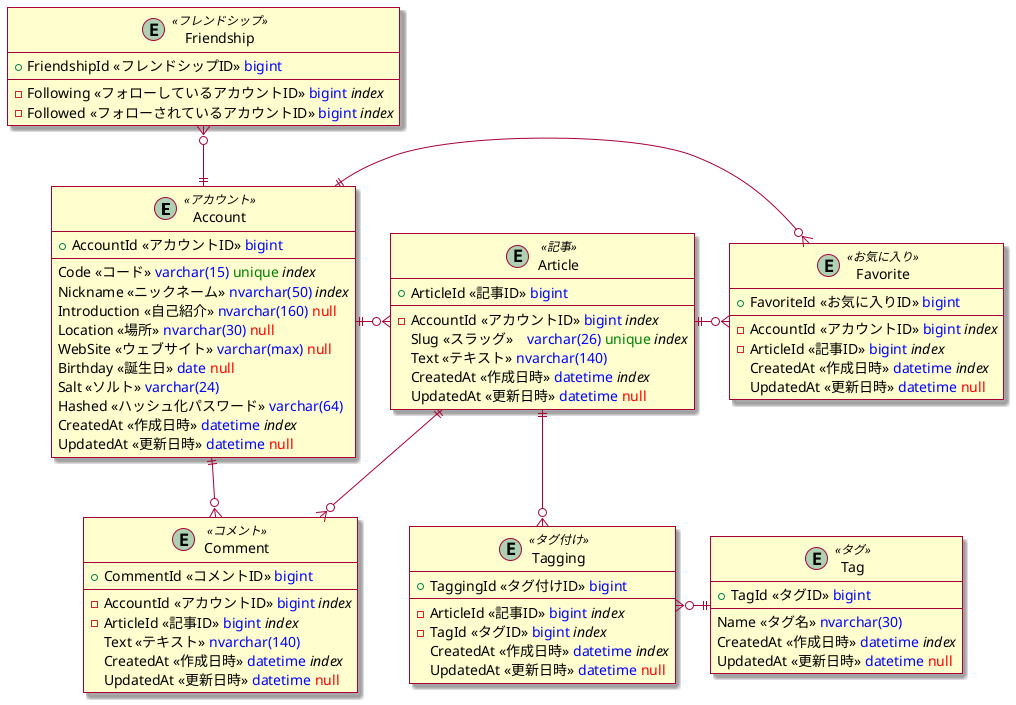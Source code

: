 @startuml
skin rose

entity Account <<アカウント>> {
  +AccountId <<アカウントID>> <color:blue>bigint</color>
  --
  Code <<コード>> <color:blue>varchar(15)</color> <color:green>unique</color> //index//
  Nickname <<ニックネーム>> <color:blue>nvarchar(50)</color> //index//
  Introduction <<自己紹介>> <color:blue>nvarchar(160)</color> <color:red>null</color>
  Location <<場所>> <color:blue>nvarchar(30)</color> <color:red>null</color>
  WebSite <<ウェブサイト>> <color:blue>varchar(max)</color> <color:red>null</color>
  Birthday <<誕生日>> <color:blue>date</color> <color:red>null</color>
  Salt <<ソルト>> <color:blue>varchar(24)</color>
  Hashed <<ハッシュ化パスワード>> <color:blue>varchar(64)</color>
  CreatedAt <<作成日時>> <color:blue>datetime</color> //index//
  UpdatedAt <<更新日時>> <color:blue>datetime</color> <color:red>null</color>
}

entity Friendship <<フレンドシップ>> {
  +FriendshipId <<フレンドシップID>> <color:blue>bigint</color>
  --
  -Following <<フォローしているアカウントID>> <color:blue>bigint</color> //index//
  -Followed <<フォローされているアカウントID>> <color:blue>bigint</color> //index//
}

entity Article <<記事>>{
  +ArticleId <<記事ID>> <color:blue>bigint</color>
  --
  -AccountId <<アカウントID>> <color:blue>bigint</color> //index//
  Slug <<スラッグ>>　<color:blue>varchar(26)</color> <color:green>unique</color> //index//
  Text <<テキスト>> <color:blue>nvarchar(140)</color>
  CreatedAt <<作成日時>> <color:blue>datetime</color> //index//
  UpdatedAt <<更新日時>> <color:blue>datetime</color> <color:red>null</color>
}

entity Comment <<コメント>> {
  +CommentId <<コメントID>> <color:blue>bigint</color>
  --
  -AccountId <<アカウントID>> <color:blue>bigint</color> //index//
  -ArticleId <<記事ID>> <color:blue>bigint</color> //index//
  Text <<テキスト>> <color:blue>nvarchar(140)</color>
  CreatedAt <<作成日時>> <color:blue>datetime</color> //index//
  UpdatedAt <<更新日時>> <color:blue>datetime</color> <color:red>null</color>
}

entity Favorite <<お気に入り>> {
  +FavoriteId <<お気に入りID>> <color:blue>bigint</color>
  --
  -AccountId <<アカウントID>> <color:blue>bigint</color> //index//
  -ArticleId <<記事ID>> <color:blue>bigint</color> //index//
  CreatedAt <<作成日時>> <color:blue>datetime</color> //index//
  UpdatedAt <<更新日時>> <color:blue>datetime</color> <color:red>null</color>
}

entity Tag <<タグ>> {
  +TagId <<タグID>> <color:blue>bigint</color>
  --
  Name <<タグ名>> <color:blue>nvarchar(30)</color>
  CreatedAt <<作成日時>> <color:blue>datetime</color> //index//
  UpdatedAt <<更新日時>> <color:blue>datetime</color> <color:red>null</color>
}

entity Tagging <<タグ付け>> {
  +TaggingId <<タグ付けID>> <color:blue>bigint</color>
  --
  -ArticleId <<記事ID>> <color:blue>bigint</color> //index//
  -TagId <<タグID>> <color:blue>bigint</color> //index//
  CreatedAt <<作成日時>> <color:blue>datetime</color> //index//
  UpdatedAt <<更新日時>> <color:blue>datetime</color> <color:red>null</color>
}

Friendship }o--|| Account
Account ||-o{ Article
Article ||-o{ Comment
Account ||--o{ Comment
Account ||-o{ Favorite
Article ||-o{ Favorite
Article ||--o{ Tagging
Tagging }o-|| Tag
@enduml